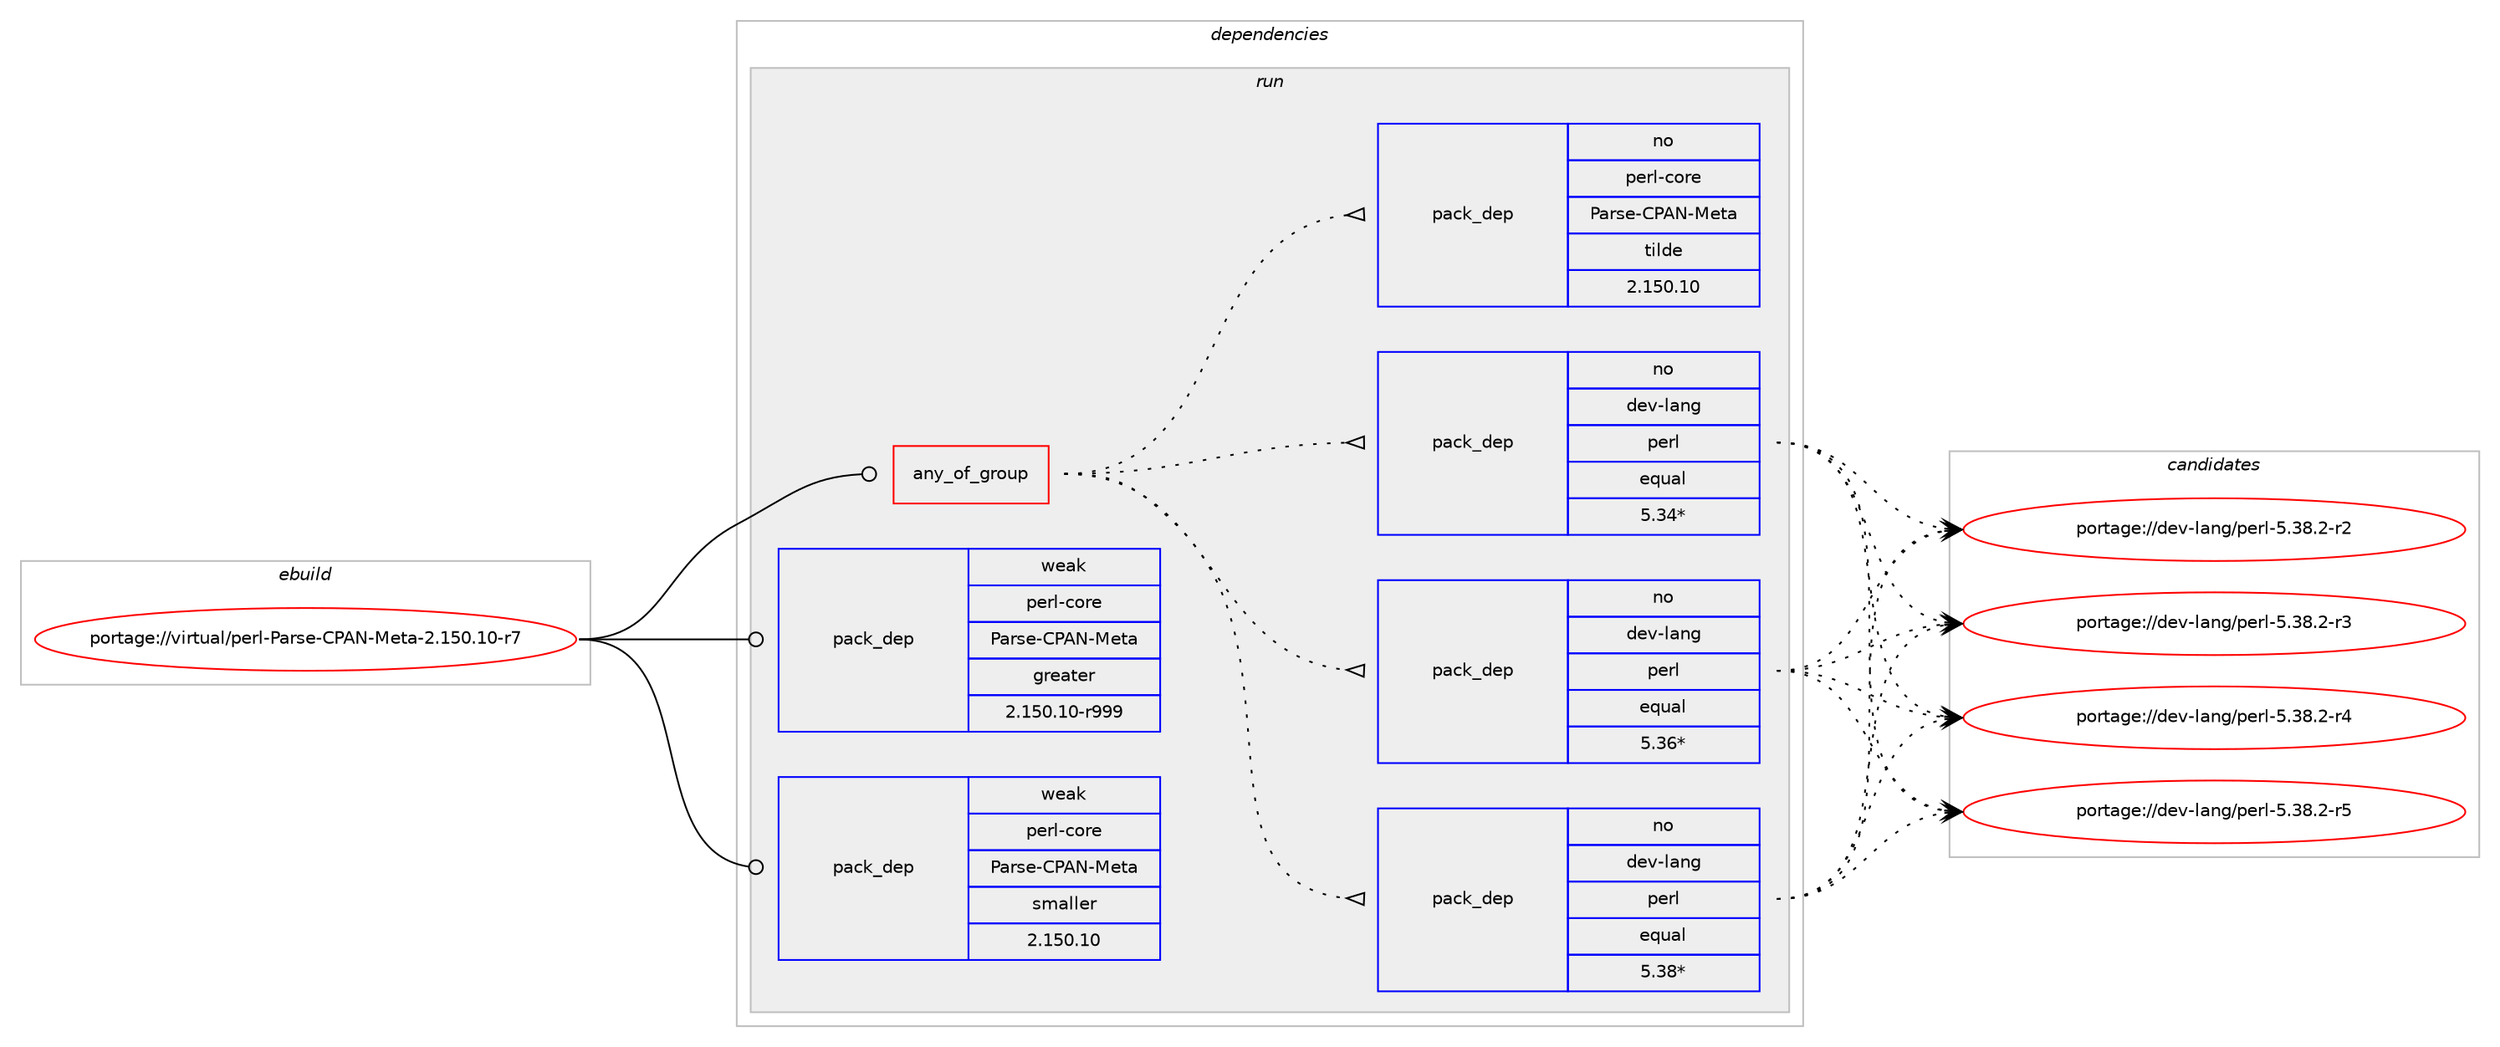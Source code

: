 digraph prolog {

# *************
# Graph options
# *************

newrank=true;
concentrate=true;
compound=true;
graph [rankdir=LR,fontname=Helvetica,fontsize=10,ranksep=1.5];#, ranksep=2.5, nodesep=0.2];
edge  [arrowhead=vee];
node  [fontname=Helvetica,fontsize=10];

# **********
# The ebuild
# **********

subgraph cluster_leftcol {
color=gray;
rank=same;
label=<<i>ebuild</i>>;
id [label="portage://virtual/perl-Parse-CPAN-Meta-2.150.10-r7", color=red, width=4, href="../virtual/perl-Parse-CPAN-Meta-2.150.10-r7.svg"];
}

# ****************
# The dependencies
# ****************

subgraph cluster_midcol {
color=gray;
label=<<i>dependencies</i>>;
subgraph cluster_compile {
fillcolor="#eeeeee";
style=filled;
label=<<i>compile</i>>;
}
subgraph cluster_compileandrun {
fillcolor="#eeeeee";
style=filled;
label=<<i>compile and run</i>>;
}
subgraph cluster_run {
fillcolor="#eeeeee";
style=filled;
label=<<i>run</i>>;
subgraph any51 {
dependency3308 [label=<<TABLE BORDER="0" CELLBORDER="1" CELLSPACING="0" CELLPADDING="4"><TR><TD CELLPADDING="10">any_of_group</TD></TR></TABLE>>, shape=none, color=red];subgraph pack2421 {
dependency3309 [label=<<TABLE BORDER="0" CELLBORDER="1" CELLSPACING="0" CELLPADDING="4" WIDTH="220"><TR><TD ROWSPAN="6" CELLPADDING="30">pack_dep</TD></TR><TR><TD WIDTH="110">no</TD></TR><TR><TD>dev-lang</TD></TR><TR><TD>perl</TD></TR><TR><TD>equal</TD></TR><TR><TD>5.38*</TD></TR></TABLE>>, shape=none, color=blue];
}
dependency3308:e -> dependency3309:w [weight=20,style="dotted",arrowhead="oinv"];
subgraph pack2422 {
dependency3310 [label=<<TABLE BORDER="0" CELLBORDER="1" CELLSPACING="0" CELLPADDING="4" WIDTH="220"><TR><TD ROWSPAN="6" CELLPADDING="30">pack_dep</TD></TR><TR><TD WIDTH="110">no</TD></TR><TR><TD>dev-lang</TD></TR><TR><TD>perl</TD></TR><TR><TD>equal</TD></TR><TR><TD>5.36*</TD></TR></TABLE>>, shape=none, color=blue];
}
dependency3308:e -> dependency3310:w [weight=20,style="dotted",arrowhead="oinv"];
subgraph pack2423 {
dependency3311 [label=<<TABLE BORDER="0" CELLBORDER="1" CELLSPACING="0" CELLPADDING="4" WIDTH="220"><TR><TD ROWSPAN="6" CELLPADDING="30">pack_dep</TD></TR><TR><TD WIDTH="110">no</TD></TR><TR><TD>dev-lang</TD></TR><TR><TD>perl</TD></TR><TR><TD>equal</TD></TR><TR><TD>5.34*</TD></TR></TABLE>>, shape=none, color=blue];
}
dependency3308:e -> dependency3311:w [weight=20,style="dotted",arrowhead="oinv"];
subgraph pack2424 {
dependency3312 [label=<<TABLE BORDER="0" CELLBORDER="1" CELLSPACING="0" CELLPADDING="4" WIDTH="220"><TR><TD ROWSPAN="6" CELLPADDING="30">pack_dep</TD></TR><TR><TD WIDTH="110">no</TD></TR><TR><TD>perl-core</TD></TR><TR><TD>Parse-CPAN-Meta</TD></TR><TR><TD>tilde</TD></TR><TR><TD>2.150.10</TD></TR></TABLE>>, shape=none, color=blue];
}
dependency3308:e -> dependency3312:w [weight=20,style="dotted",arrowhead="oinv"];
}
id:e -> dependency3308:w [weight=20,style="solid",arrowhead="odot"];
# *** BEGIN UNKNOWN DEPENDENCY TYPE (TODO) ***
# id -> package_dependency(portage://virtual/perl-Parse-CPAN-Meta-2.150.10-r7,run,no,dev-lang,perl,none,[,,],any_same_slot,[])
# *** END UNKNOWN DEPENDENCY TYPE (TODO) ***

subgraph pack2425 {
dependency3313 [label=<<TABLE BORDER="0" CELLBORDER="1" CELLSPACING="0" CELLPADDING="4" WIDTH="220"><TR><TD ROWSPAN="6" CELLPADDING="30">pack_dep</TD></TR><TR><TD WIDTH="110">weak</TD></TR><TR><TD>perl-core</TD></TR><TR><TD>Parse-CPAN-Meta</TD></TR><TR><TD>greater</TD></TR><TR><TD>2.150.10-r999</TD></TR></TABLE>>, shape=none, color=blue];
}
id:e -> dependency3313:w [weight=20,style="solid",arrowhead="odot"];
subgraph pack2426 {
dependency3314 [label=<<TABLE BORDER="0" CELLBORDER="1" CELLSPACING="0" CELLPADDING="4" WIDTH="220"><TR><TD ROWSPAN="6" CELLPADDING="30">pack_dep</TD></TR><TR><TD WIDTH="110">weak</TD></TR><TR><TD>perl-core</TD></TR><TR><TD>Parse-CPAN-Meta</TD></TR><TR><TD>smaller</TD></TR><TR><TD>2.150.10</TD></TR></TABLE>>, shape=none, color=blue];
}
id:e -> dependency3314:w [weight=20,style="solid",arrowhead="odot"];
}
}

# **************
# The candidates
# **************

subgraph cluster_choices {
rank=same;
color=gray;
label=<<i>candidates</i>>;

subgraph choice2421 {
color=black;
nodesep=1;
choice100101118451089711010347112101114108455346515646504511450 [label="portage://dev-lang/perl-5.38.2-r2", color=red, width=4,href="../dev-lang/perl-5.38.2-r2.svg"];
choice100101118451089711010347112101114108455346515646504511451 [label="portage://dev-lang/perl-5.38.2-r3", color=red, width=4,href="../dev-lang/perl-5.38.2-r3.svg"];
choice100101118451089711010347112101114108455346515646504511452 [label="portage://dev-lang/perl-5.38.2-r4", color=red, width=4,href="../dev-lang/perl-5.38.2-r4.svg"];
choice100101118451089711010347112101114108455346515646504511453 [label="portage://dev-lang/perl-5.38.2-r5", color=red, width=4,href="../dev-lang/perl-5.38.2-r5.svg"];
dependency3309:e -> choice100101118451089711010347112101114108455346515646504511450:w [style=dotted,weight="100"];
dependency3309:e -> choice100101118451089711010347112101114108455346515646504511451:w [style=dotted,weight="100"];
dependency3309:e -> choice100101118451089711010347112101114108455346515646504511452:w [style=dotted,weight="100"];
dependency3309:e -> choice100101118451089711010347112101114108455346515646504511453:w [style=dotted,weight="100"];
}
subgraph choice2422 {
color=black;
nodesep=1;
choice100101118451089711010347112101114108455346515646504511450 [label="portage://dev-lang/perl-5.38.2-r2", color=red, width=4,href="../dev-lang/perl-5.38.2-r2.svg"];
choice100101118451089711010347112101114108455346515646504511451 [label="portage://dev-lang/perl-5.38.2-r3", color=red, width=4,href="../dev-lang/perl-5.38.2-r3.svg"];
choice100101118451089711010347112101114108455346515646504511452 [label="portage://dev-lang/perl-5.38.2-r4", color=red, width=4,href="../dev-lang/perl-5.38.2-r4.svg"];
choice100101118451089711010347112101114108455346515646504511453 [label="portage://dev-lang/perl-5.38.2-r5", color=red, width=4,href="../dev-lang/perl-5.38.2-r5.svg"];
dependency3310:e -> choice100101118451089711010347112101114108455346515646504511450:w [style=dotted,weight="100"];
dependency3310:e -> choice100101118451089711010347112101114108455346515646504511451:w [style=dotted,weight="100"];
dependency3310:e -> choice100101118451089711010347112101114108455346515646504511452:w [style=dotted,weight="100"];
dependency3310:e -> choice100101118451089711010347112101114108455346515646504511453:w [style=dotted,weight="100"];
}
subgraph choice2423 {
color=black;
nodesep=1;
choice100101118451089711010347112101114108455346515646504511450 [label="portage://dev-lang/perl-5.38.2-r2", color=red, width=4,href="../dev-lang/perl-5.38.2-r2.svg"];
choice100101118451089711010347112101114108455346515646504511451 [label="portage://dev-lang/perl-5.38.2-r3", color=red, width=4,href="../dev-lang/perl-5.38.2-r3.svg"];
choice100101118451089711010347112101114108455346515646504511452 [label="portage://dev-lang/perl-5.38.2-r4", color=red, width=4,href="../dev-lang/perl-5.38.2-r4.svg"];
choice100101118451089711010347112101114108455346515646504511453 [label="portage://dev-lang/perl-5.38.2-r5", color=red, width=4,href="../dev-lang/perl-5.38.2-r5.svg"];
dependency3311:e -> choice100101118451089711010347112101114108455346515646504511450:w [style=dotted,weight="100"];
dependency3311:e -> choice100101118451089711010347112101114108455346515646504511451:w [style=dotted,weight="100"];
dependency3311:e -> choice100101118451089711010347112101114108455346515646504511452:w [style=dotted,weight="100"];
dependency3311:e -> choice100101118451089711010347112101114108455346515646504511453:w [style=dotted,weight="100"];
}
subgraph choice2424 {
color=black;
nodesep=1;
}
subgraph choice2425 {
color=black;
nodesep=1;
}
subgraph choice2426 {
color=black;
nodesep=1;
}
}

}
